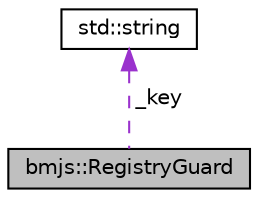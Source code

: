 digraph "bmjs::RegistryGuard"
{
 // LATEX_PDF_SIZE
  edge [fontname="Helvetica",fontsize="10",labelfontname="Helvetica",labelfontsize="10"];
  node [fontname="Helvetica",fontsize="10",shape=record];
  Node1 [label="bmjs::RegistryGuard",height=0.2,width=0.4,color="black", fillcolor="grey75", style="filled", fontcolor="black",tooltip="Watches a value stored in the MuJS registry."];
  Node2 -> Node1 [dir="back",color="darkorchid3",fontsize="10",style="dashed",label=" _key" ,fontname="Helvetica"];
  Node2 [label="std::string",height=0.2,width=0.4,color="black", fillcolor="white", style="filled",URL="/home/runner/work/Bomberman-Global-Offensive/Bomberman-Global-Offensive/doc/external/cppreference-doxygen-web.tag.xml$cpp/string/basic_string.html",tooltip=" "];
}
